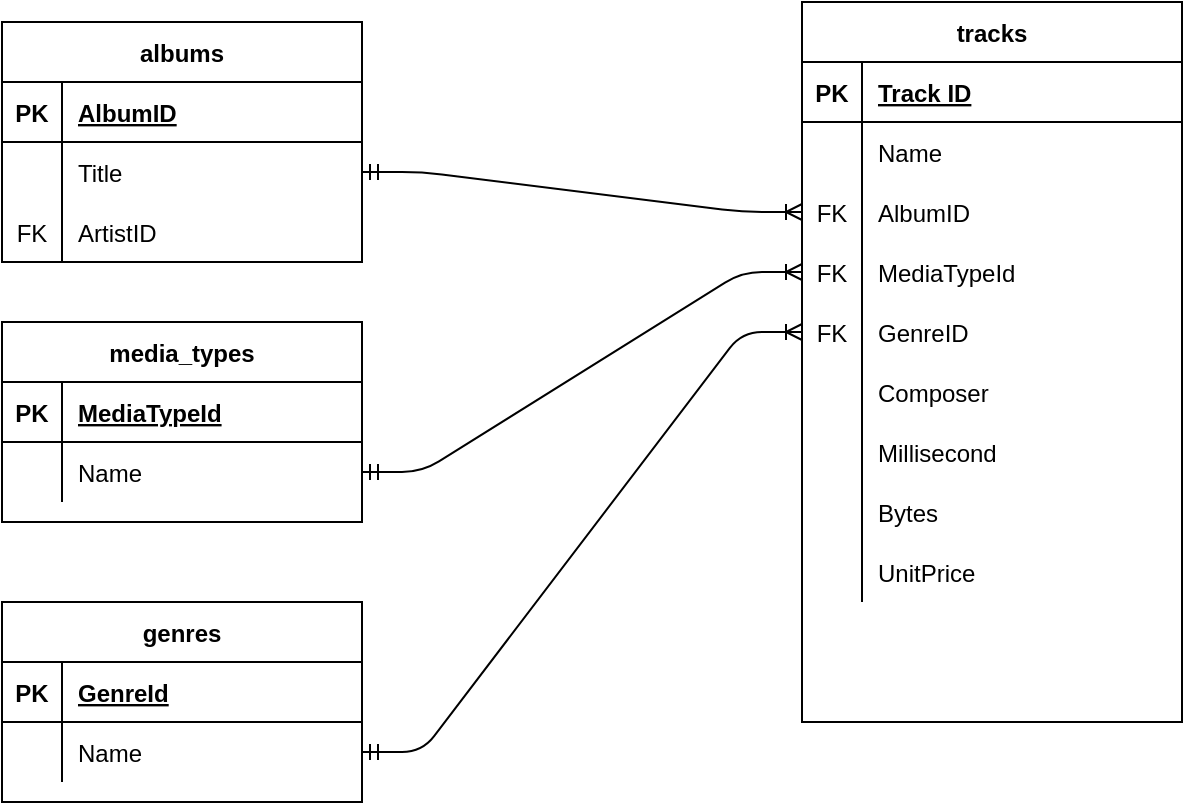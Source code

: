 <mxfile version="15.2.9" type="github">
  <diagram id="R2lEEEUBdFMjLlhIrx00" name="Page-1">
    <mxGraphModel dx="1186" dy="614" grid="1" gridSize="10" guides="1" tooltips="1" connect="1" arrows="1" fold="1" page="1" pageScale="1" pageWidth="850" pageHeight="1100" math="0" shadow="0" extFonts="Permanent Marker^https://fonts.googleapis.com/css?family=Permanent+Marker">
      <root>
        <mxCell id="0" />
        <mxCell id="1" parent="0" />
        <mxCell id="9S4yAamNdhqV4mTBw7X5-1" value="tracks" style="shape=table;startSize=30;container=1;collapsible=1;childLayout=tableLayout;fixedRows=1;rowLines=0;fontStyle=1;align=center;resizeLast=1;" vertex="1" parent="1">
          <mxGeometry x="460" y="100" width="190" height="360" as="geometry" />
        </mxCell>
        <mxCell id="9S4yAamNdhqV4mTBw7X5-2" value="" style="shape=partialRectangle;collapsible=0;dropTarget=0;pointerEvents=0;fillColor=none;top=0;left=0;bottom=1;right=0;points=[[0,0.5],[1,0.5]];portConstraint=eastwest;" vertex="1" parent="9S4yAamNdhqV4mTBw7X5-1">
          <mxGeometry y="30" width="190" height="30" as="geometry" />
        </mxCell>
        <mxCell id="9S4yAamNdhqV4mTBw7X5-3" value="PK" style="shape=partialRectangle;connectable=0;fillColor=none;top=0;left=0;bottom=0;right=0;fontStyle=1;overflow=hidden;" vertex="1" parent="9S4yAamNdhqV4mTBw7X5-2">
          <mxGeometry width="30" height="30" as="geometry">
            <mxRectangle width="30" height="30" as="alternateBounds" />
          </mxGeometry>
        </mxCell>
        <mxCell id="9S4yAamNdhqV4mTBw7X5-4" value="Track ID" style="shape=partialRectangle;connectable=0;fillColor=none;top=0;left=0;bottom=0;right=0;align=left;spacingLeft=6;fontStyle=5;overflow=hidden;" vertex="1" parent="9S4yAamNdhqV4mTBw7X5-2">
          <mxGeometry x="30" width="160" height="30" as="geometry">
            <mxRectangle width="160" height="30" as="alternateBounds" />
          </mxGeometry>
        </mxCell>
        <mxCell id="9S4yAamNdhqV4mTBw7X5-5" value="" style="shape=partialRectangle;collapsible=0;dropTarget=0;pointerEvents=0;fillColor=none;top=0;left=0;bottom=0;right=0;points=[[0,0.5],[1,0.5]];portConstraint=eastwest;" vertex="1" parent="9S4yAamNdhqV4mTBw7X5-1">
          <mxGeometry y="60" width="190" height="30" as="geometry" />
        </mxCell>
        <mxCell id="9S4yAamNdhqV4mTBw7X5-6" value="" style="shape=partialRectangle;connectable=0;fillColor=none;top=0;left=0;bottom=0;right=0;editable=1;overflow=hidden;" vertex="1" parent="9S4yAamNdhqV4mTBw7X5-5">
          <mxGeometry width="30" height="30" as="geometry">
            <mxRectangle width="30" height="30" as="alternateBounds" />
          </mxGeometry>
        </mxCell>
        <mxCell id="9S4yAamNdhqV4mTBw7X5-7" value="Name" style="shape=partialRectangle;connectable=0;fillColor=none;top=0;left=0;bottom=0;right=0;align=left;spacingLeft=6;overflow=hidden;" vertex="1" parent="9S4yAamNdhqV4mTBw7X5-5">
          <mxGeometry x="30" width="160" height="30" as="geometry">
            <mxRectangle width="160" height="30" as="alternateBounds" />
          </mxGeometry>
        </mxCell>
        <mxCell id="9S4yAamNdhqV4mTBw7X5-8" value="" style="shape=partialRectangle;collapsible=0;dropTarget=0;pointerEvents=0;fillColor=none;top=0;left=0;bottom=0;right=0;points=[[0,0.5],[1,0.5]];portConstraint=eastwest;" vertex="1" parent="9S4yAamNdhqV4mTBw7X5-1">
          <mxGeometry y="90" width="190" height="30" as="geometry" />
        </mxCell>
        <mxCell id="9S4yAamNdhqV4mTBw7X5-9" value="FK" style="shape=partialRectangle;connectable=0;fillColor=none;top=0;left=0;bottom=0;right=0;editable=1;overflow=hidden;fontStyle=0" vertex="1" parent="9S4yAamNdhqV4mTBw7X5-8">
          <mxGeometry width="30" height="30" as="geometry">
            <mxRectangle width="30" height="30" as="alternateBounds" />
          </mxGeometry>
        </mxCell>
        <mxCell id="9S4yAamNdhqV4mTBw7X5-10" value="AlbumID" style="shape=partialRectangle;connectable=0;fillColor=none;top=0;left=0;bottom=0;right=0;align=left;spacingLeft=6;overflow=hidden;fontStyle=0" vertex="1" parent="9S4yAamNdhqV4mTBw7X5-8">
          <mxGeometry x="30" width="160" height="30" as="geometry">
            <mxRectangle width="160" height="30" as="alternateBounds" />
          </mxGeometry>
        </mxCell>
        <mxCell id="9S4yAamNdhqV4mTBw7X5-11" value="" style="shape=partialRectangle;collapsible=0;dropTarget=0;pointerEvents=0;fillColor=none;top=0;left=0;bottom=0;right=0;points=[[0,0.5],[1,0.5]];portConstraint=eastwest;" vertex="1" parent="9S4yAamNdhqV4mTBw7X5-1">
          <mxGeometry y="120" width="190" height="30" as="geometry" />
        </mxCell>
        <mxCell id="9S4yAamNdhqV4mTBw7X5-12" value="FK" style="shape=partialRectangle;connectable=0;fillColor=none;top=0;left=0;bottom=0;right=0;editable=1;overflow=hidden;fontStyle=0" vertex="1" parent="9S4yAamNdhqV4mTBw7X5-11">
          <mxGeometry width="30" height="30" as="geometry">
            <mxRectangle width="30" height="30" as="alternateBounds" />
          </mxGeometry>
        </mxCell>
        <mxCell id="9S4yAamNdhqV4mTBw7X5-13" value="MediaTypeId" style="shape=partialRectangle;connectable=0;fillColor=none;top=0;left=0;bottom=0;right=0;align=left;spacingLeft=6;overflow=hidden;fontStyle=0" vertex="1" parent="9S4yAamNdhqV4mTBw7X5-11">
          <mxGeometry x="30" width="160" height="30" as="geometry">
            <mxRectangle width="160" height="30" as="alternateBounds" />
          </mxGeometry>
        </mxCell>
        <mxCell id="9S4yAamNdhqV4mTBw7X5-14" value="" style="shape=partialRectangle;collapsible=0;dropTarget=0;pointerEvents=0;fillColor=none;top=0;left=0;bottom=0;right=0;points=[[0,0.5],[1,0.5]];portConstraint=eastwest;" vertex="1" parent="9S4yAamNdhqV4mTBw7X5-1">
          <mxGeometry y="150" width="190" height="30" as="geometry" />
        </mxCell>
        <mxCell id="9S4yAamNdhqV4mTBw7X5-15" value="FK" style="shape=partialRectangle;connectable=0;fillColor=none;top=0;left=0;bottom=0;right=0;editable=1;overflow=hidden;fontStyle=0" vertex="1" parent="9S4yAamNdhqV4mTBw7X5-14">
          <mxGeometry width="30" height="30" as="geometry">
            <mxRectangle width="30" height="30" as="alternateBounds" />
          </mxGeometry>
        </mxCell>
        <mxCell id="9S4yAamNdhqV4mTBw7X5-16" value="GenreID" style="shape=partialRectangle;connectable=0;fillColor=none;top=0;left=0;bottom=0;right=0;align=left;spacingLeft=6;overflow=hidden;" vertex="1" parent="9S4yAamNdhqV4mTBw7X5-14">
          <mxGeometry x="30" width="160" height="30" as="geometry">
            <mxRectangle width="160" height="30" as="alternateBounds" />
          </mxGeometry>
        </mxCell>
        <mxCell id="9S4yAamNdhqV4mTBw7X5-17" value="" style="shape=partialRectangle;collapsible=0;dropTarget=0;pointerEvents=0;fillColor=none;top=0;left=0;bottom=0;right=0;points=[[0,0.5],[1,0.5]];portConstraint=eastwest;" vertex="1" parent="9S4yAamNdhqV4mTBw7X5-1">
          <mxGeometry y="180" width="190" height="30" as="geometry" />
        </mxCell>
        <mxCell id="9S4yAamNdhqV4mTBw7X5-18" value="" style="shape=partialRectangle;connectable=0;fillColor=none;top=0;left=0;bottom=0;right=0;editable=1;overflow=hidden;" vertex="1" parent="9S4yAamNdhqV4mTBw7X5-17">
          <mxGeometry width="30" height="30" as="geometry">
            <mxRectangle width="30" height="30" as="alternateBounds" />
          </mxGeometry>
        </mxCell>
        <mxCell id="9S4yAamNdhqV4mTBw7X5-19" value="Composer" style="shape=partialRectangle;connectable=0;fillColor=none;top=0;left=0;bottom=0;right=0;align=left;spacingLeft=6;overflow=hidden;" vertex="1" parent="9S4yAamNdhqV4mTBw7X5-17">
          <mxGeometry x="30" width="160" height="30" as="geometry">
            <mxRectangle width="160" height="30" as="alternateBounds" />
          </mxGeometry>
        </mxCell>
        <mxCell id="9S4yAamNdhqV4mTBw7X5-20" value="" style="shape=partialRectangle;collapsible=0;dropTarget=0;pointerEvents=0;fillColor=none;top=0;left=0;bottom=0;right=0;points=[[0,0.5],[1,0.5]];portConstraint=eastwest;" vertex="1" parent="9S4yAamNdhqV4mTBw7X5-1">
          <mxGeometry y="210" width="190" height="30" as="geometry" />
        </mxCell>
        <mxCell id="9S4yAamNdhqV4mTBw7X5-21" value="" style="shape=partialRectangle;connectable=0;fillColor=none;top=0;left=0;bottom=0;right=0;editable=1;overflow=hidden;" vertex="1" parent="9S4yAamNdhqV4mTBw7X5-20">
          <mxGeometry width="30" height="30" as="geometry">
            <mxRectangle width="30" height="30" as="alternateBounds" />
          </mxGeometry>
        </mxCell>
        <mxCell id="9S4yAamNdhqV4mTBw7X5-22" value="Millisecond" style="shape=partialRectangle;connectable=0;fillColor=none;top=0;left=0;bottom=0;right=0;align=left;spacingLeft=6;overflow=hidden;" vertex="1" parent="9S4yAamNdhqV4mTBw7X5-20">
          <mxGeometry x="30" width="160" height="30" as="geometry">
            <mxRectangle width="160" height="30" as="alternateBounds" />
          </mxGeometry>
        </mxCell>
        <mxCell id="9S4yAamNdhqV4mTBw7X5-23" value="" style="shape=partialRectangle;collapsible=0;dropTarget=0;pointerEvents=0;fillColor=none;top=0;left=0;bottom=0;right=0;points=[[0,0.5],[1,0.5]];portConstraint=eastwest;" vertex="1" parent="9S4yAamNdhqV4mTBw7X5-1">
          <mxGeometry y="240" width="190" height="30" as="geometry" />
        </mxCell>
        <mxCell id="9S4yAamNdhqV4mTBw7X5-24" value="" style="shape=partialRectangle;connectable=0;fillColor=none;top=0;left=0;bottom=0;right=0;editable=1;overflow=hidden;" vertex="1" parent="9S4yAamNdhqV4mTBw7X5-23">
          <mxGeometry width="30" height="30" as="geometry">
            <mxRectangle width="30" height="30" as="alternateBounds" />
          </mxGeometry>
        </mxCell>
        <mxCell id="9S4yAamNdhqV4mTBw7X5-25" value="Bytes" style="shape=partialRectangle;connectable=0;fillColor=none;top=0;left=0;bottom=0;right=0;align=left;spacingLeft=6;overflow=hidden;" vertex="1" parent="9S4yAamNdhqV4mTBw7X5-23">
          <mxGeometry x="30" width="160" height="30" as="geometry">
            <mxRectangle width="160" height="30" as="alternateBounds" />
          </mxGeometry>
        </mxCell>
        <mxCell id="9S4yAamNdhqV4mTBw7X5-26" value="" style="shape=partialRectangle;collapsible=0;dropTarget=0;pointerEvents=0;fillColor=none;top=0;left=0;bottom=0;right=0;points=[[0,0.5],[1,0.5]];portConstraint=eastwest;" vertex="1" parent="9S4yAamNdhqV4mTBw7X5-1">
          <mxGeometry y="270" width="190" height="30" as="geometry" />
        </mxCell>
        <mxCell id="9S4yAamNdhqV4mTBw7X5-27" value="" style="shape=partialRectangle;connectable=0;fillColor=none;top=0;left=0;bottom=0;right=0;editable=1;overflow=hidden;" vertex="1" parent="9S4yAamNdhqV4mTBw7X5-26">
          <mxGeometry width="30" height="30" as="geometry">
            <mxRectangle width="30" height="30" as="alternateBounds" />
          </mxGeometry>
        </mxCell>
        <mxCell id="9S4yAamNdhqV4mTBw7X5-28" value="UnitPrice" style="shape=partialRectangle;connectable=0;fillColor=none;top=0;left=0;bottom=0;right=0;align=left;spacingLeft=6;overflow=hidden;" vertex="1" parent="9S4yAamNdhqV4mTBw7X5-26">
          <mxGeometry x="30" width="160" height="30" as="geometry">
            <mxRectangle width="160" height="30" as="alternateBounds" />
          </mxGeometry>
        </mxCell>
        <mxCell id="9S4yAamNdhqV4mTBw7X5-29" value="albums" style="shape=table;startSize=30;container=1;collapsible=1;childLayout=tableLayout;fixedRows=1;rowLines=0;fontStyle=1;align=center;resizeLast=1;" vertex="1" parent="1">
          <mxGeometry x="60" y="110" width="180" height="120" as="geometry" />
        </mxCell>
        <mxCell id="9S4yAamNdhqV4mTBw7X5-30" value="" style="shape=partialRectangle;collapsible=0;dropTarget=0;pointerEvents=0;fillColor=none;top=0;left=0;bottom=1;right=0;points=[[0,0.5],[1,0.5]];portConstraint=eastwest;" vertex="1" parent="9S4yAamNdhqV4mTBw7X5-29">
          <mxGeometry y="30" width="180" height="30" as="geometry" />
        </mxCell>
        <mxCell id="9S4yAamNdhqV4mTBw7X5-31" value="PK" style="shape=partialRectangle;connectable=0;fillColor=none;top=0;left=0;bottom=0;right=0;fontStyle=1;overflow=hidden;" vertex="1" parent="9S4yAamNdhqV4mTBw7X5-30">
          <mxGeometry width="30" height="30" as="geometry">
            <mxRectangle width="30" height="30" as="alternateBounds" />
          </mxGeometry>
        </mxCell>
        <mxCell id="9S4yAamNdhqV4mTBw7X5-32" value="AlbumID" style="shape=partialRectangle;connectable=0;fillColor=none;top=0;left=0;bottom=0;right=0;align=left;spacingLeft=6;fontStyle=5;overflow=hidden;" vertex="1" parent="9S4yAamNdhqV4mTBw7X5-30">
          <mxGeometry x="30" width="150" height="30" as="geometry">
            <mxRectangle width="150" height="30" as="alternateBounds" />
          </mxGeometry>
        </mxCell>
        <mxCell id="9S4yAamNdhqV4mTBw7X5-33" value="" style="shape=partialRectangle;collapsible=0;dropTarget=0;pointerEvents=0;fillColor=none;top=0;left=0;bottom=0;right=0;points=[[0,0.5],[1,0.5]];portConstraint=eastwest;" vertex="1" parent="9S4yAamNdhqV4mTBw7X5-29">
          <mxGeometry y="60" width="180" height="30" as="geometry" />
        </mxCell>
        <mxCell id="9S4yAamNdhqV4mTBw7X5-34" value="" style="shape=partialRectangle;connectable=0;fillColor=none;top=0;left=0;bottom=0;right=0;editable=1;overflow=hidden;" vertex="1" parent="9S4yAamNdhqV4mTBw7X5-33">
          <mxGeometry width="30" height="30" as="geometry">
            <mxRectangle width="30" height="30" as="alternateBounds" />
          </mxGeometry>
        </mxCell>
        <mxCell id="9S4yAamNdhqV4mTBw7X5-35" value="Title" style="shape=partialRectangle;connectable=0;fillColor=none;top=0;left=0;bottom=0;right=0;align=left;spacingLeft=6;overflow=hidden;" vertex="1" parent="9S4yAamNdhqV4mTBw7X5-33">
          <mxGeometry x="30" width="150" height="30" as="geometry">
            <mxRectangle width="150" height="30" as="alternateBounds" />
          </mxGeometry>
        </mxCell>
        <mxCell id="9S4yAamNdhqV4mTBw7X5-36" value="" style="shape=partialRectangle;collapsible=0;dropTarget=0;pointerEvents=0;fillColor=none;top=0;left=0;bottom=0;right=0;points=[[0,0.5],[1,0.5]];portConstraint=eastwest;" vertex="1" parent="9S4yAamNdhqV4mTBw7X5-29">
          <mxGeometry y="90" width="180" height="30" as="geometry" />
        </mxCell>
        <mxCell id="9S4yAamNdhqV4mTBw7X5-37" value="FK" style="shape=partialRectangle;connectable=0;fillColor=none;top=0;left=0;bottom=0;right=0;editable=1;overflow=hidden;" vertex="1" parent="9S4yAamNdhqV4mTBw7X5-36">
          <mxGeometry width="30" height="30" as="geometry">
            <mxRectangle width="30" height="30" as="alternateBounds" />
          </mxGeometry>
        </mxCell>
        <mxCell id="9S4yAamNdhqV4mTBw7X5-38" value="ArtistID" style="shape=partialRectangle;connectable=0;fillColor=none;top=0;left=0;bottom=0;right=0;align=left;spacingLeft=6;overflow=hidden;" vertex="1" parent="9S4yAamNdhqV4mTBw7X5-36">
          <mxGeometry x="30" width="150" height="30" as="geometry">
            <mxRectangle width="150" height="30" as="alternateBounds" />
          </mxGeometry>
        </mxCell>
        <mxCell id="9S4yAamNdhqV4mTBw7X5-39" value="media_types" style="shape=table;startSize=30;container=1;collapsible=1;childLayout=tableLayout;fixedRows=1;rowLines=0;fontStyle=1;align=center;resizeLast=1;" vertex="1" parent="1">
          <mxGeometry x="60" y="260" width="180" height="100" as="geometry" />
        </mxCell>
        <mxCell id="9S4yAamNdhqV4mTBw7X5-40" value="" style="shape=partialRectangle;collapsible=0;dropTarget=0;pointerEvents=0;fillColor=none;top=0;left=0;bottom=1;right=0;points=[[0,0.5],[1,0.5]];portConstraint=eastwest;" vertex="1" parent="9S4yAamNdhqV4mTBw7X5-39">
          <mxGeometry y="30" width="180" height="30" as="geometry" />
        </mxCell>
        <mxCell id="9S4yAamNdhqV4mTBw7X5-41" value="PK" style="shape=partialRectangle;connectable=0;fillColor=none;top=0;left=0;bottom=0;right=0;fontStyle=1;overflow=hidden;" vertex="1" parent="9S4yAamNdhqV4mTBw7X5-40">
          <mxGeometry width="30" height="30" as="geometry">
            <mxRectangle width="30" height="30" as="alternateBounds" />
          </mxGeometry>
        </mxCell>
        <mxCell id="9S4yAamNdhqV4mTBw7X5-42" value="MediaTypeId" style="shape=partialRectangle;connectable=0;fillColor=none;top=0;left=0;bottom=0;right=0;align=left;spacingLeft=6;fontStyle=5;overflow=hidden;" vertex="1" parent="9S4yAamNdhqV4mTBw7X5-40">
          <mxGeometry x="30" width="150" height="30" as="geometry">
            <mxRectangle width="150" height="30" as="alternateBounds" />
          </mxGeometry>
        </mxCell>
        <mxCell id="9S4yAamNdhqV4mTBw7X5-43" value="" style="shape=partialRectangle;collapsible=0;dropTarget=0;pointerEvents=0;fillColor=none;top=0;left=0;bottom=0;right=0;points=[[0,0.5],[1,0.5]];portConstraint=eastwest;" vertex="1" parent="9S4yAamNdhqV4mTBw7X5-39">
          <mxGeometry y="60" width="180" height="30" as="geometry" />
        </mxCell>
        <mxCell id="9S4yAamNdhqV4mTBw7X5-44" value="" style="shape=partialRectangle;connectable=0;fillColor=none;top=0;left=0;bottom=0;right=0;editable=1;overflow=hidden;" vertex="1" parent="9S4yAamNdhqV4mTBw7X5-43">
          <mxGeometry width="30" height="30" as="geometry">
            <mxRectangle width="30" height="30" as="alternateBounds" />
          </mxGeometry>
        </mxCell>
        <mxCell id="9S4yAamNdhqV4mTBw7X5-45" value="Name" style="shape=partialRectangle;connectable=0;fillColor=none;top=0;left=0;bottom=0;right=0;align=left;spacingLeft=6;overflow=hidden;" vertex="1" parent="9S4yAamNdhqV4mTBw7X5-43">
          <mxGeometry x="30" width="150" height="30" as="geometry">
            <mxRectangle width="150" height="30" as="alternateBounds" />
          </mxGeometry>
        </mxCell>
        <mxCell id="9S4yAamNdhqV4mTBw7X5-46" value="genres" style="shape=table;startSize=30;container=1;collapsible=1;childLayout=tableLayout;fixedRows=1;rowLines=0;fontStyle=1;align=center;resizeLast=1;" vertex="1" parent="1">
          <mxGeometry x="60" y="400" width="180" height="100" as="geometry" />
        </mxCell>
        <mxCell id="9S4yAamNdhqV4mTBw7X5-47" value="" style="shape=partialRectangle;collapsible=0;dropTarget=0;pointerEvents=0;fillColor=none;top=0;left=0;bottom=1;right=0;points=[[0,0.5],[1,0.5]];portConstraint=eastwest;" vertex="1" parent="9S4yAamNdhqV4mTBw7X5-46">
          <mxGeometry y="30" width="180" height="30" as="geometry" />
        </mxCell>
        <mxCell id="9S4yAamNdhqV4mTBw7X5-48" value="PK" style="shape=partialRectangle;connectable=0;fillColor=none;top=0;left=0;bottom=0;right=0;fontStyle=1;overflow=hidden;" vertex="1" parent="9S4yAamNdhqV4mTBw7X5-47">
          <mxGeometry width="30" height="30" as="geometry">
            <mxRectangle width="30" height="30" as="alternateBounds" />
          </mxGeometry>
        </mxCell>
        <mxCell id="9S4yAamNdhqV4mTBw7X5-49" value="GenreId" style="shape=partialRectangle;connectable=0;fillColor=none;top=0;left=0;bottom=0;right=0;align=left;spacingLeft=6;fontStyle=5;overflow=hidden;" vertex="1" parent="9S4yAamNdhqV4mTBw7X5-47">
          <mxGeometry x="30" width="150" height="30" as="geometry">
            <mxRectangle width="150" height="30" as="alternateBounds" />
          </mxGeometry>
        </mxCell>
        <mxCell id="9S4yAamNdhqV4mTBw7X5-50" value="" style="shape=partialRectangle;collapsible=0;dropTarget=0;pointerEvents=0;fillColor=none;top=0;left=0;bottom=0;right=0;points=[[0,0.5],[1,0.5]];portConstraint=eastwest;" vertex="1" parent="9S4yAamNdhqV4mTBw7X5-46">
          <mxGeometry y="60" width="180" height="30" as="geometry" />
        </mxCell>
        <mxCell id="9S4yAamNdhqV4mTBw7X5-51" value="" style="shape=partialRectangle;connectable=0;fillColor=none;top=0;left=0;bottom=0;right=0;editable=1;overflow=hidden;" vertex="1" parent="9S4yAamNdhqV4mTBw7X5-50">
          <mxGeometry width="30" height="30" as="geometry">
            <mxRectangle width="30" height="30" as="alternateBounds" />
          </mxGeometry>
        </mxCell>
        <mxCell id="9S4yAamNdhqV4mTBw7X5-52" value="Name" style="shape=partialRectangle;connectable=0;fillColor=none;top=0;left=0;bottom=0;right=0;align=left;spacingLeft=6;overflow=hidden;" vertex="1" parent="9S4yAamNdhqV4mTBw7X5-50">
          <mxGeometry x="30" width="150" height="30" as="geometry">
            <mxRectangle width="150" height="30" as="alternateBounds" />
          </mxGeometry>
        </mxCell>
        <mxCell id="9S4yAamNdhqV4mTBw7X5-53" value="" style="edgeStyle=entityRelationEdgeStyle;fontSize=12;html=1;endArrow=ERoneToMany;startArrow=ERmandOne;exitX=1;exitY=0.5;exitDx=0;exitDy=0;entryX=0;entryY=0.5;entryDx=0;entryDy=0;" edge="1" parent="1" source="9S4yAamNdhqV4mTBw7X5-33" target="9S4yAamNdhqV4mTBw7X5-8">
          <mxGeometry width="100" height="100" relative="1" as="geometry">
            <mxPoint x="310" y="115" as="sourcePoint" />
            <mxPoint x="230" y="135" as="targetPoint" />
          </mxGeometry>
        </mxCell>
        <mxCell id="9S4yAamNdhqV4mTBw7X5-54" value="" style="edgeStyle=entityRelationEdgeStyle;fontSize=12;html=1;endArrow=ERoneToMany;startArrow=ERmandOne;exitX=1;exitY=0.5;exitDx=0;exitDy=0;entryX=0;entryY=0.5;entryDx=0;entryDy=0;" edge="1" parent="1" source="9S4yAamNdhqV4mTBw7X5-43" target="9S4yAamNdhqV4mTBw7X5-11">
          <mxGeometry width="100" height="100" relative="1" as="geometry">
            <mxPoint x="240" y="330" as="sourcePoint" />
            <mxPoint x="460" y="350" as="targetPoint" />
          </mxGeometry>
        </mxCell>
        <mxCell id="9S4yAamNdhqV4mTBw7X5-55" value="" style="edgeStyle=entityRelationEdgeStyle;fontSize=12;html=1;endArrow=ERoneToMany;startArrow=ERmandOne;exitX=1;exitY=0.5;exitDx=0;exitDy=0;entryX=0;entryY=0.5;entryDx=0;entryDy=0;" edge="1" parent="1" source="9S4yAamNdhqV4mTBw7X5-50" target="9S4yAamNdhqV4mTBw7X5-14">
          <mxGeometry width="100" height="100" relative="1" as="geometry">
            <mxPoint x="260" y="460" as="sourcePoint" />
            <mxPoint x="480" y="480" as="targetPoint" />
          </mxGeometry>
        </mxCell>
      </root>
    </mxGraphModel>
  </diagram>
</mxfile>
